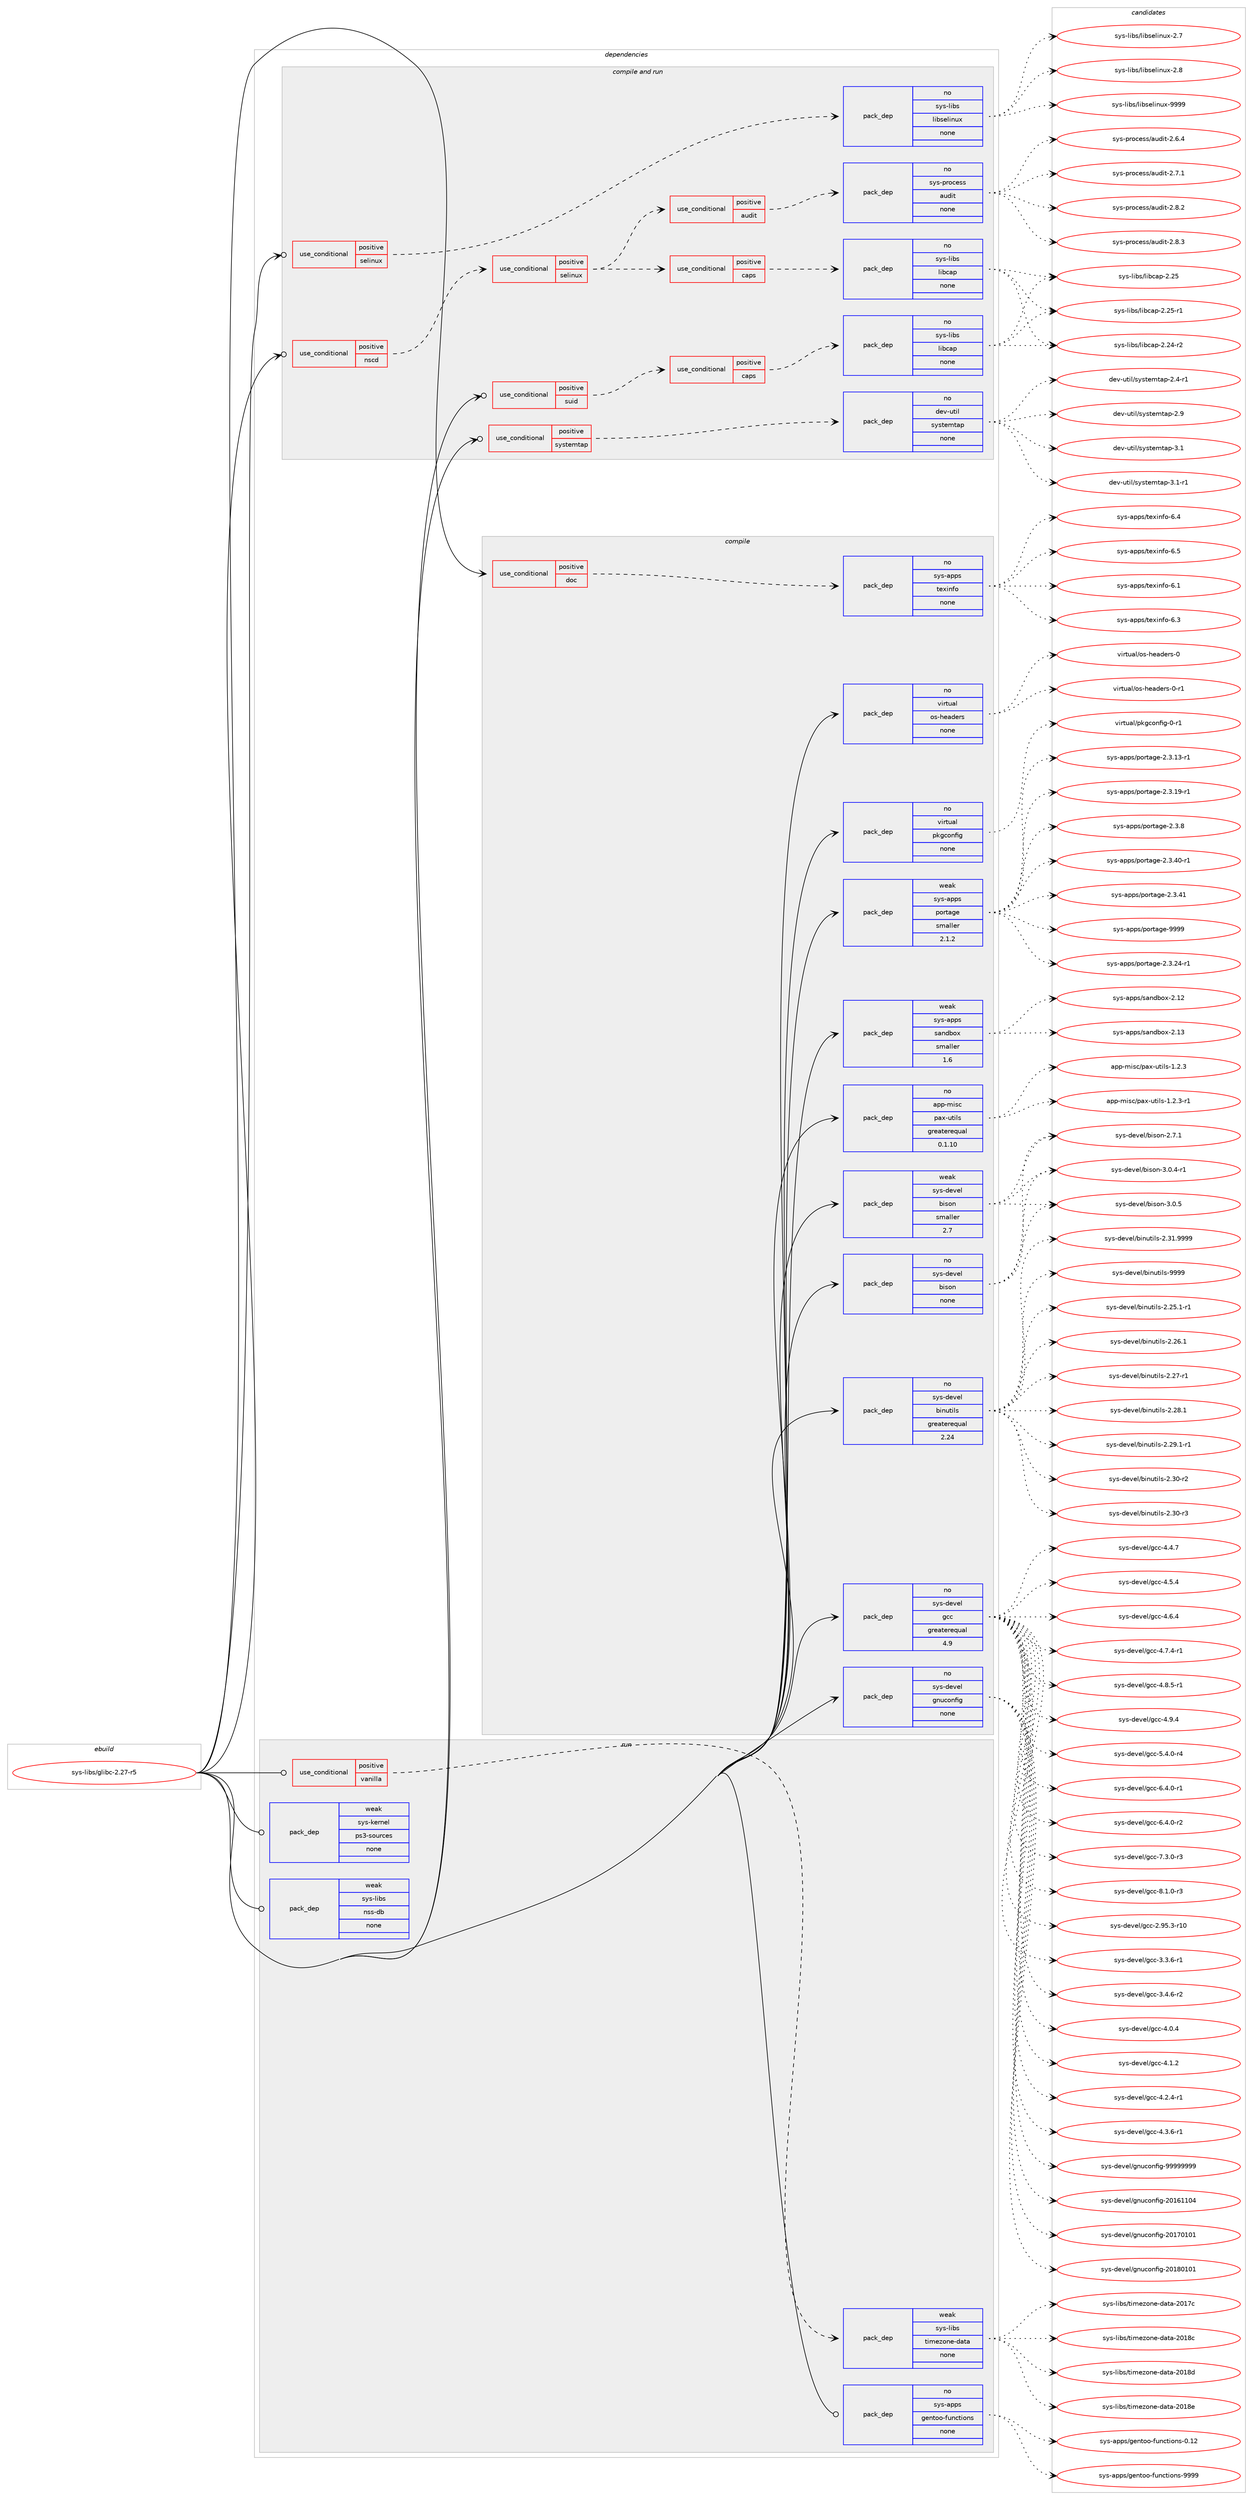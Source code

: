 digraph prolog {

# *************
# Graph options
# *************

newrank=true;
concentrate=true;
compound=true;
graph [rankdir=LR,fontname=Helvetica,fontsize=10,ranksep=1.5];#, ranksep=2.5, nodesep=0.2];
edge  [arrowhead=vee];
node  [fontname=Helvetica,fontsize=10];

# **********
# The ebuild
# **********

subgraph cluster_leftcol {
color=gray;
rank=same;
label=<<i>ebuild</i>>;
id [label="sys-libs/glibc-2.27-r5", color=red, width=4, href="../sys-libs/glibc-2.27-r5.svg"];
}

# ****************
# The dependencies
# ****************

subgraph cluster_midcol {
color=gray;
label=<<i>dependencies</i>>;
subgraph cluster_compile {
fillcolor="#eeeeee";
style=filled;
label=<<i>compile</i>>;
subgraph cond1683 {
dependency7952 [label=<<TABLE BORDER="0" CELLBORDER="1" CELLSPACING="0" CELLPADDING="4"><TR><TD ROWSPAN="3" CELLPADDING="10">use_conditional</TD></TR><TR><TD>positive</TD></TR><TR><TD>doc</TD></TR></TABLE>>, shape=none, color=red];
subgraph pack6179 {
dependency7953 [label=<<TABLE BORDER="0" CELLBORDER="1" CELLSPACING="0" CELLPADDING="4" WIDTH="220"><TR><TD ROWSPAN="6" CELLPADDING="30">pack_dep</TD></TR><TR><TD WIDTH="110">no</TD></TR><TR><TD>sys-apps</TD></TR><TR><TD>texinfo</TD></TR><TR><TD>none</TD></TR><TR><TD></TD></TR></TABLE>>, shape=none, color=blue];
}
dependency7952:e -> dependency7953:w [weight=20,style="dashed",arrowhead="vee"];
}
id:e -> dependency7952:w [weight=20,style="solid",arrowhead="vee"];
subgraph pack6180 {
dependency7954 [label=<<TABLE BORDER="0" CELLBORDER="1" CELLSPACING="0" CELLPADDING="4" WIDTH="220"><TR><TD ROWSPAN="6" CELLPADDING="30">pack_dep</TD></TR><TR><TD WIDTH="110">no</TD></TR><TR><TD>app-misc</TD></TR><TR><TD>pax-utils</TD></TR><TR><TD>greaterequal</TD></TR><TR><TD>0.1.10</TD></TR></TABLE>>, shape=none, color=blue];
}
id:e -> dependency7954:w [weight=20,style="solid",arrowhead="vee"];
subgraph pack6181 {
dependency7955 [label=<<TABLE BORDER="0" CELLBORDER="1" CELLSPACING="0" CELLPADDING="4" WIDTH="220"><TR><TD ROWSPAN="6" CELLPADDING="30">pack_dep</TD></TR><TR><TD WIDTH="110">no</TD></TR><TR><TD>sys-devel</TD></TR><TR><TD>binutils</TD></TR><TR><TD>greaterequal</TD></TR><TR><TD>2.24</TD></TR></TABLE>>, shape=none, color=blue];
}
id:e -> dependency7955:w [weight=20,style="solid",arrowhead="vee"];
subgraph pack6182 {
dependency7956 [label=<<TABLE BORDER="0" CELLBORDER="1" CELLSPACING="0" CELLPADDING="4" WIDTH="220"><TR><TD ROWSPAN="6" CELLPADDING="30">pack_dep</TD></TR><TR><TD WIDTH="110">no</TD></TR><TR><TD>sys-devel</TD></TR><TR><TD>bison</TD></TR><TR><TD>none</TD></TR><TR><TD></TD></TR></TABLE>>, shape=none, color=blue];
}
id:e -> dependency7956:w [weight=20,style="solid",arrowhead="vee"];
subgraph pack6183 {
dependency7957 [label=<<TABLE BORDER="0" CELLBORDER="1" CELLSPACING="0" CELLPADDING="4" WIDTH="220"><TR><TD ROWSPAN="6" CELLPADDING="30">pack_dep</TD></TR><TR><TD WIDTH="110">no</TD></TR><TR><TD>sys-devel</TD></TR><TR><TD>gcc</TD></TR><TR><TD>greaterequal</TD></TR><TR><TD>4.9</TD></TR></TABLE>>, shape=none, color=blue];
}
id:e -> dependency7957:w [weight=20,style="solid",arrowhead="vee"];
subgraph pack6184 {
dependency7958 [label=<<TABLE BORDER="0" CELLBORDER="1" CELLSPACING="0" CELLPADDING="4" WIDTH="220"><TR><TD ROWSPAN="6" CELLPADDING="30">pack_dep</TD></TR><TR><TD WIDTH="110">no</TD></TR><TR><TD>sys-devel</TD></TR><TR><TD>gnuconfig</TD></TR><TR><TD>none</TD></TR><TR><TD></TD></TR></TABLE>>, shape=none, color=blue];
}
id:e -> dependency7958:w [weight=20,style="solid",arrowhead="vee"];
subgraph pack6185 {
dependency7959 [label=<<TABLE BORDER="0" CELLBORDER="1" CELLSPACING="0" CELLPADDING="4" WIDTH="220"><TR><TD ROWSPAN="6" CELLPADDING="30">pack_dep</TD></TR><TR><TD WIDTH="110">no</TD></TR><TR><TD>virtual</TD></TR><TR><TD>os-headers</TD></TR><TR><TD>none</TD></TR><TR><TD></TD></TR></TABLE>>, shape=none, color=blue];
}
id:e -> dependency7959:w [weight=20,style="solid",arrowhead="vee"];
subgraph pack6186 {
dependency7960 [label=<<TABLE BORDER="0" CELLBORDER="1" CELLSPACING="0" CELLPADDING="4" WIDTH="220"><TR><TD ROWSPAN="6" CELLPADDING="30">pack_dep</TD></TR><TR><TD WIDTH="110">no</TD></TR><TR><TD>virtual</TD></TR><TR><TD>pkgconfig</TD></TR><TR><TD>none</TD></TR><TR><TD></TD></TR></TABLE>>, shape=none, color=blue];
}
id:e -> dependency7960:w [weight=20,style="solid",arrowhead="vee"];
subgraph pack6187 {
dependency7961 [label=<<TABLE BORDER="0" CELLBORDER="1" CELLSPACING="0" CELLPADDING="4" WIDTH="220"><TR><TD ROWSPAN="6" CELLPADDING="30">pack_dep</TD></TR><TR><TD WIDTH="110">weak</TD></TR><TR><TD>sys-apps</TD></TR><TR><TD>portage</TD></TR><TR><TD>smaller</TD></TR><TR><TD>2.1.2</TD></TR></TABLE>>, shape=none, color=blue];
}
id:e -> dependency7961:w [weight=20,style="solid",arrowhead="vee"];
subgraph pack6188 {
dependency7962 [label=<<TABLE BORDER="0" CELLBORDER="1" CELLSPACING="0" CELLPADDING="4" WIDTH="220"><TR><TD ROWSPAN="6" CELLPADDING="30">pack_dep</TD></TR><TR><TD WIDTH="110">weak</TD></TR><TR><TD>sys-apps</TD></TR><TR><TD>sandbox</TD></TR><TR><TD>smaller</TD></TR><TR><TD>1.6</TD></TR></TABLE>>, shape=none, color=blue];
}
id:e -> dependency7962:w [weight=20,style="solid",arrowhead="vee"];
subgraph pack6189 {
dependency7963 [label=<<TABLE BORDER="0" CELLBORDER="1" CELLSPACING="0" CELLPADDING="4" WIDTH="220"><TR><TD ROWSPAN="6" CELLPADDING="30">pack_dep</TD></TR><TR><TD WIDTH="110">weak</TD></TR><TR><TD>sys-devel</TD></TR><TR><TD>bison</TD></TR><TR><TD>smaller</TD></TR><TR><TD>2.7</TD></TR></TABLE>>, shape=none, color=blue];
}
id:e -> dependency7963:w [weight=20,style="solid",arrowhead="vee"];
}
subgraph cluster_compileandrun {
fillcolor="#eeeeee";
style=filled;
label=<<i>compile and run</i>>;
subgraph cond1684 {
dependency7964 [label=<<TABLE BORDER="0" CELLBORDER="1" CELLSPACING="0" CELLPADDING="4"><TR><TD ROWSPAN="3" CELLPADDING="10">use_conditional</TD></TR><TR><TD>positive</TD></TR><TR><TD>nscd</TD></TR></TABLE>>, shape=none, color=red];
subgraph cond1685 {
dependency7965 [label=<<TABLE BORDER="0" CELLBORDER="1" CELLSPACING="0" CELLPADDING="4"><TR><TD ROWSPAN="3" CELLPADDING="10">use_conditional</TD></TR><TR><TD>positive</TD></TR><TR><TD>selinux</TD></TR></TABLE>>, shape=none, color=red];
subgraph cond1686 {
dependency7966 [label=<<TABLE BORDER="0" CELLBORDER="1" CELLSPACING="0" CELLPADDING="4"><TR><TD ROWSPAN="3" CELLPADDING="10">use_conditional</TD></TR><TR><TD>positive</TD></TR><TR><TD>audit</TD></TR></TABLE>>, shape=none, color=red];
subgraph pack6190 {
dependency7967 [label=<<TABLE BORDER="0" CELLBORDER="1" CELLSPACING="0" CELLPADDING="4" WIDTH="220"><TR><TD ROWSPAN="6" CELLPADDING="30">pack_dep</TD></TR><TR><TD WIDTH="110">no</TD></TR><TR><TD>sys-process</TD></TR><TR><TD>audit</TD></TR><TR><TD>none</TD></TR><TR><TD></TD></TR></TABLE>>, shape=none, color=blue];
}
dependency7966:e -> dependency7967:w [weight=20,style="dashed",arrowhead="vee"];
}
dependency7965:e -> dependency7966:w [weight=20,style="dashed",arrowhead="vee"];
subgraph cond1687 {
dependency7968 [label=<<TABLE BORDER="0" CELLBORDER="1" CELLSPACING="0" CELLPADDING="4"><TR><TD ROWSPAN="3" CELLPADDING="10">use_conditional</TD></TR><TR><TD>positive</TD></TR><TR><TD>caps</TD></TR></TABLE>>, shape=none, color=red];
subgraph pack6191 {
dependency7969 [label=<<TABLE BORDER="0" CELLBORDER="1" CELLSPACING="0" CELLPADDING="4" WIDTH="220"><TR><TD ROWSPAN="6" CELLPADDING="30">pack_dep</TD></TR><TR><TD WIDTH="110">no</TD></TR><TR><TD>sys-libs</TD></TR><TR><TD>libcap</TD></TR><TR><TD>none</TD></TR><TR><TD></TD></TR></TABLE>>, shape=none, color=blue];
}
dependency7968:e -> dependency7969:w [weight=20,style="dashed",arrowhead="vee"];
}
dependency7965:e -> dependency7968:w [weight=20,style="dashed",arrowhead="vee"];
}
dependency7964:e -> dependency7965:w [weight=20,style="dashed",arrowhead="vee"];
}
id:e -> dependency7964:w [weight=20,style="solid",arrowhead="odotvee"];
subgraph cond1688 {
dependency7970 [label=<<TABLE BORDER="0" CELLBORDER="1" CELLSPACING="0" CELLPADDING="4"><TR><TD ROWSPAN="3" CELLPADDING="10">use_conditional</TD></TR><TR><TD>positive</TD></TR><TR><TD>selinux</TD></TR></TABLE>>, shape=none, color=red];
subgraph pack6192 {
dependency7971 [label=<<TABLE BORDER="0" CELLBORDER="1" CELLSPACING="0" CELLPADDING="4" WIDTH="220"><TR><TD ROWSPAN="6" CELLPADDING="30">pack_dep</TD></TR><TR><TD WIDTH="110">no</TD></TR><TR><TD>sys-libs</TD></TR><TR><TD>libselinux</TD></TR><TR><TD>none</TD></TR><TR><TD></TD></TR></TABLE>>, shape=none, color=blue];
}
dependency7970:e -> dependency7971:w [weight=20,style="dashed",arrowhead="vee"];
}
id:e -> dependency7970:w [weight=20,style="solid",arrowhead="odotvee"];
subgraph cond1689 {
dependency7972 [label=<<TABLE BORDER="0" CELLBORDER="1" CELLSPACING="0" CELLPADDING="4"><TR><TD ROWSPAN="3" CELLPADDING="10">use_conditional</TD></TR><TR><TD>positive</TD></TR><TR><TD>suid</TD></TR></TABLE>>, shape=none, color=red];
subgraph cond1690 {
dependency7973 [label=<<TABLE BORDER="0" CELLBORDER="1" CELLSPACING="0" CELLPADDING="4"><TR><TD ROWSPAN="3" CELLPADDING="10">use_conditional</TD></TR><TR><TD>positive</TD></TR><TR><TD>caps</TD></TR></TABLE>>, shape=none, color=red];
subgraph pack6193 {
dependency7974 [label=<<TABLE BORDER="0" CELLBORDER="1" CELLSPACING="0" CELLPADDING="4" WIDTH="220"><TR><TD ROWSPAN="6" CELLPADDING="30">pack_dep</TD></TR><TR><TD WIDTH="110">no</TD></TR><TR><TD>sys-libs</TD></TR><TR><TD>libcap</TD></TR><TR><TD>none</TD></TR><TR><TD></TD></TR></TABLE>>, shape=none, color=blue];
}
dependency7973:e -> dependency7974:w [weight=20,style="dashed",arrowhead="vee"];
}
dependency7972:e -> dependency7973:w [weight=20,style="dashed",arrowhead="vee"];
}
id:e -> dependency7972:w [weight=20,style="solid",arrowhead="odotvee"];
subgraph cond1691 {
dependency7975 [label=<<TABLE BORDER="0" CELLBORDER="1" CELLSPACING="0" CELLPADDING="4"><TR><TD ROWSPAN="3" CELLPADDING="10">use_conditional</TD></TR><TR><TD>positive</TD></TR><TR><TD>systemtap</TD></TR></TABLE>>, shape=none, color=red];
subgraph pack6194 {
dependency7976 [label=<<TABLE BORDER="0" CELLBORDER="1" CELLSPACING="0" CELLPADDING="4" WIDTH="220"><TR><TD ROWSPAN="6" CELLPADDING="30">pack_dep</TD></TR><TR><TD WIDTH="110">no</TD></TR><TR><TD>dev-util</TD></TR><TR><TD>systemtap</TD></TR><TR><TD>none</TD></TR><TR><TD></TD></TR></TABLE>>, shape=none, color=blue];
}
dependency7975:e -> dependency7976:w [weight=20,style="dashed",arrowhead="vee"];
}
id:e -> dependency7975:w [weight=20,style="solid",arrowhead="odotvee"];
}
subgraph cluster_run {
fillcolor="#eeeeee";
style=filled;
label=<<i>run</i>>;
subgraph cond1692 {
dependency7977 [label=<<TABLE BORDER="0" CELLBORDER="1" CELLSPACING="0" CELLPADDING="4"><TR><TD ROWSPAN="3" CELLPADDING="10">use_conditional</TD></TR><TR><TD>positive</TD></TR><TR><TD>vanilla</TD></TR></TABLE>>, shape=none, color=red];
subgraph pack6195 {
dependency7978 [label=<<TABLE BORDER="0" CELLBORDER="1" CELLSPACING="0" CELLPADDING="4" WIDTH="220"><TR><TD ROWSPAN="6" CELLPADDING="30">pack_dep</TD></TR><TR><TD WIDTH="110">weak</TD></TR><TR><TD>sys-libs</TD></TR><TR><TD>timezone-data</TD></TR><TR><TD>none</TD></TR><TR><TD></TD></TR></TABLE>>, shape=none, color=blue];
}
dependency7977:e -> dependency7978:w [weight=20,style="dashed",arrowhead="vee"];
}
id:e -> dependency7977:w [weight=20,style="solid",arrowhead="odot"];
subgraph pack6196 {
dependency7979 [label=<<TABLE BORDER="0" CELLBORDER="1" CELLSPACING="0" CELLPADDING="4" WIDTH="220"><TR><TD ROWSPAN="6" CELLPADDING="30">pack_dep</TD></TR><TR><TD WIDTH="110">no</TD></TR><TR><TD>sys-apps</TD></TR><TR><TD>gentoo-functions</TD></TR><TR><TD>none</TD></TR><TR><TD></TD></TR></TABLE>>, shape=none, color=blue];
}
id:e -> dependency7979:w [weight=20,style="solid",arrowhead="odot"];
subgraph pack6197 {
dependency7980 [label=<<TABLE BORDER="0" CELLBORDER="1" CELLSPACING="0" CELLPADDING="4" WIDTH="220"><TR><TD ROWSPAN="6" CELLPADDING="30">pack_dep</TD></TR><TR><TD WIDTH="110">weak</TD></TR><TR><TD>sys-kernel</TD></TR><TR><TD>ps3-sources</TD></TR><TR><TD>none</TD></TR><TR><TD></TD></TR></TABLE>>, shape=none, color=blue];
}
id:e -> dependency7980:w [weight=20,style="solid",arrowhead="odot"];
subgraph pack6198 {
dependency7981 [label=<<TABLE BORDER="0" CELLBORDER="1" CELLSPACING="0" CELLPADDING="4" WIDTH="220"><TR><TD ROWSPAN="6" CELLPADDING="30">pack_dep</TD></TR><TR><TD WIDTH="110">weak</TD></TR><TR><TD>sys-libs</TD></TR><TR><TD>nss-db</TD></TR><TR><TD>none</TD></TR><TR><TD></TD></TR></TABLE>>, shape=none, color=blue];
}
id:e -> dependency7981:w [weight=20,style="solid",arrowhead="odot"];
}
}

# **************
# The candidates
# **************

subgraph cluster_choices {
rank=same;
color=gray;
label=<<i>candidates</i>>;

subgraph choice6179 {
color=black;
nodesep=1;
choice11512111545971121121154711610112010511010211145544649 [label="sys-apps/texinfo-6.1", color=red, width=4,href="../sys-apps/texinfo-6.1.svg"];
choice11512111545971121121154711610112010511010211145544651 [label="sys-apps/texinfo-6.3", color=red, width=4,href="../sys-apps/texinfo-6.3.svg"];
choice11512111545971121121154711610112010511010211145544652 [label="sys-apps/texinfo-6.4", color=red, width=4,href="../sys-apps/texinfo-6.4.svg"];
choice11512111545971121121154711610112010511010211145544653 [label="sys-apps/texinfo-6.5", color=red, width=4,href="../sys-apps/texinfo-6.5.svg"];
dependency7953:e -> choice11512111545971121121154711610112010511010211145544649:w [style=dotted,weight="100"];
dependency7953:e -> choice11512111545971121121154711610112010511010211145544651:w [style=dotted,weight="100"];
dependency7953:e -> choice11512111545971121121154711610112010511010211145544652:w [style=dotted,weight="100"];
dependency7953:e -> choice11512111545971121121154711610112010511010211145544653:w [style=dotted,weight="100"];
}
subgraph choice6180 {
color=black;
nodesep=1;
choice971121124510910511599471129712045117116105108115454946504651 [label="app-misc/pax-utils-1.2.3", color=red, width=4,href="../app-misc/pax-utils-1.2.3.svg"];
choice9711211245109105115994711297120451171161051081154549465046514511449 [label="app-misc/pax-utils-1.2.3-r1", color=red, width=4,href="../app-misc/pax-utils-1.2.3-r1.svg"];
dependency7954:e -> choice971121124510910511599471129712045117116105108115454946504651:w [style=dotted,weight="100"];
dependency7954:e -> choice9711211245109105115994711297120451171161051081154549465046514511449:w [style=dotted,weight="100"];
}
subgraph choice6181 {
color=black;
nodesep=1;
choice115121115451001011181011084798105110117116105108115455046505346494511449 [label="sys-devel/binutils-2.25.1-r1", color=red, width=4,href="../sys-devel/binutils-2.25.1-r1.svg"];
choice11512111545100101118101108479810511011711610510811545504650544649 [label="sys-devel/binutils-2.26.1", color=red, width=4,href="../sys-devel/binutils-2.26.1.svg"];
choice11512111545100101118101108479810511011711610510811545504650554511449 [label="sys-devel/binutils-2.27-r1", color=red, width=4,href="../sys-devel/binutils-2.27-r1.svg"];
choice11512111545100101118101108479810511011711610510811545504650564649 [label="sys-devel/binutils-2.28.1", color=red, width=4,href="../sys-devel/binutils-2.28.1.svg"];
choice115121115451001011181011084798105110117116105108115455046505746494511449 [label="sys-devel/binutils-2.29.1-r1", color=red, width=4,href="../sys-devel/binutils-2.29.1-r1.svg"];
choice11512111545100101118101108479810511011711610510811545504651484511450 [label="sys-devel/binutils-2.30-r2", color=red, width=4,href="../sys-devel/binutils-2.30-r2.svg"];
choice11512111545100101118101108479810511011711610510811545504651484511451 [label="sys-devel/binutils-2.30-r3", color=red, width=4,href="../sys-devel/binutils-2.30-r3.svg"];
choice11512111545100101118101108479810511011711610510811545504651494657575757 [label="sys-devel/binutils-2.31.9999", color=red, width=4,href="../sys-devel/binutils-2.31.9999.svg"];
choice1151211154510010111810110847981051101171161051081154557575757 [label="sys-devel/binutils-9999", color=red, width=4,href="../sys-devel/binutils-9999.svg"];
dependency7955:e -> choice115121115451001011181011084798105110117116105108115455046505346494511449:w [style=dotted,weight="100"];
dependency7955:e -> choice11512111545100101118101108479810511011711610510811545504650544649:w [style=dotted,weight="100"];
dependency7955:e -> choice11512111545100101118101108479810511011711610510811545504650554511449:w [style=dotted,weight="100"];
dependency7955:e -> choice11512111545100101118101108479810511011711610510811545504650564649:w [style=dotted,weight="100"];
dependency7955:e -> choice115121115451001011181011084798105110117116105108115455046505746494511449:w [style=dotted,weight="100"];
dependency7955:e -> choice11512111545100101118101108479810511011711610510811545504651484511450:w [style=dotted,weight="100"];
dependency7955:e -> choice11512111545100101118101108479810511011711610510811545504651484511451:w [style=dotted,weight="100"];
dependency7955:e -> choice11512111545100101118101108479810511011711610510811545504651494657575757:w [style=dotted,weight="100"];
dependency7955:e -> choice1151211154510010111810110847981051101171161051081154557575757:w [style=dotted,weight="100"];
}
subgraph choice6182 {
color=black;
nodesep=1;
choice115121115451001011181011084798105115111110455046554649 [label="sys-devel/bison-2.7.1", color=red, width=4,href="../sys-devel/bison-2.7.1.svg"];
choice1151211154510010111810110847981051151111104551464846524511449 [label="sys-devel/bison-3.0.4-r1", color=red, width=4,href="../sys-devel/bison-3.0.4-r1.svg"];
choice115121115451001011181011084798105115111110455146484653 [label="sys-devel/bison-3.0.5", color=red, width=4,href="../sys-devel/bison-3.0.5.svg"];
dependency7956:e -> choice115121115451001011181011084798105115111110455046554649:w [style=dotted,weight="100"];
dependency7956:e -> choice1151211154510010111810110847981051151111104551464846524511449:w [style=dotted,weight="100"];
dependency7956:e -> choice115121115451001011181011084798105115111110455146484653:w [style=dotted,weight="100"];
}
subgraph choice6183 {
color=black;
nodesep=1;
choice1151211154510010111810110847103999945504657534651451144948 [label="sys-devel/gcc-2.95.3-r10", color=red, width=4,href="../sys-devel/gcc-2.95.3-r10.svg"];
choice115121115451001011181011084710399994551465146544511449 [label="sys-devel/gcc-3.3.6-r1", color=red, width=4,href="../sys-devel/gcc-3.3.6-r1.svg"];
choice115121115451001011181011084710399994551465246544511450 [label="sys-devel/gcc-3.4.6-r2", color=red, width=4,href="../sys-devel/gcc-3.4.6-r2.svg"];
choice11512111545100101118101108471039999455246484652 [label="sys-devel/gcc-4.0.4", color=red, width=4,href="../sys-devel/gcc-4.0.4.svg"];
choice11512111545100101118101108471039999455246494650 [label="sys-devel/gcc-4.1.2", color=red, width=4,href="../sys-devel/gcc-4.1.2.svg"];
choice115121115451001011181011084710399994552465046524511449 [label="sys-devel/gcc-4.2.4-r1", color=red, width=4,href="../sys-devel/gcc-4.2.4-r1.svg"];
choice115121115451001011181011084710399994552465146544511449 [label="sys-devel/gcc-4.3.6-r1", color=red, width=4,href="../sys-devel/gcc-4.3.6-r1.svg"];
choice11512111545100101118101108471039999455246524655 [label="sys-devel/gcc-4.4.7", color=red, width=4,href="../sys-devel/gcc-4.4.7.svg"];
choice11512111545100101118101108471039999455246534652 [label="sys-devel/gcc-4.5.4", color=red, width=4,href="../sys-devel/gcc-4.5.4.svg"];
choice11512111545100101118101108471039999455246544652 [label="sys-devel/gcc-4.6.4", color=red, width=4,href="../sys-devel/gcc-4.6.4.svg"];
choice115121115451001011181011084710399994552465546524511449 [label="sys-devel/gcc-4.7.4-r1", color=red, width=4,href="../sys-devel/gcc-4.7.4-r1.svg"];
choice115121115451001011181011084710399994552465646534511449 [label="sys-devel/gcc-4.8.5-r1", color=red, width=4,href="../sys-devel/gcc-4.8.5-r1.svg"];
choice11512111545100101118101108471039999455246574652 [label="sys-devel/gcc-4.9.4", color=red, width=4,href="../sys-devel/gcc-4.9.4.svg"];
choice115121115451001011181011084710399994553465246484511452 [label="sys-devel/gcc-5.4.0-r4", color=red, width=4,href="../sys-devel/gcc-5.4.0-r4.svg"];
choice115121115451001011181011084710399994554465246484511449 [label="sys-devel/gcc-6.4.0-r1", color=red, width=4,href="../sys-devel/gcc-6.4.0-r1.svg"];
choice115121115451001011181011084710399994554465246484511450 [label="sys-devel/gcc-6.4.0-r2", color=red, width=4,href="../sys-devel/gcc-6.4.0-r2.svg"];
choice115121115451001011181011084710399994555465146484511451 [label="sys-devel/gcc-7.3.0-r3", color=red, width=4,href="../sys-devel/gcc-7.3.0-r3.svg"];
choice115121115451001011181011084710399994556464946484511451 [label="sys-devel/gcc-8.1.0-r3", color=red, width=4,href="../sys-devel/gcc-8.1.0-r3.svg"];
dependency7957:e -> choice1151211154510010111810110847103999945504657534651451144948:w [style=dotted,weight="100"];
dependency7957:e -> choice115121115451001011181011084710399994551465146544511449:w [style=dotted,weight="100"];
dependency7957:e -> choice115121115451001011181011084710399994551465246544511450:w [style=dotted,weight="100"];
dependency7957:e -> choice11512111545100101118101108471039999455246484652:w [style=dotted,weight="100"];
dependency7957:e -> choice11512111545100101118101108471039999455246494650:w [style=dotted,weight="100"];
dependency7957:e -> choice115121115451001011181011084710399994552465046524511449:w [style=dotted,weight="100"];
dependency7957:e -> choice115121115451001011181011084710399994552465146544511449:w [style=dotted,weight="100"];
dependency7957:e -> choice11512111545100101118101108471039999455246524655:w [style=dotted,weight="100"];
dependency7957:e -> choice11512111545100101118101108471039999455246534652:w [style=dotted,weight="100"];
dependency7957:e -> choice11512111545100101118101108471039999455246544652:w [style=dotted,weight="100"];
dependency7957:e -> choice115121115451001011181011084710399994552465546524511449:w [style=dotted,weight="100"];
dependency7957:e -> choice115121115451001011181011084710399994552465646534511449:w [style=dotted,weight="100"];
dependency7957:e -> choice11512111545100101118101108471039999455246574652:w [style=dotted,weight="100"];
dependency7957:e -> choice115121115451001011181011084710399994553465246484511452:w [style=dotted,weight="100"];
dependency7957:e -> choice115121115451001011181011084710399994554465246484511449:w [style=dotted,weight="100"];
dependency7957:e -> choice115121115451001011181011084710399994554465246484511450:w [style=dotted,weight="100"];
dependency7957:e -> choice115121115451001011181011084710399994555465146484511451:w [style=dotted,weight="100"];
dependency7957:e -> choice115121115451001011181011084710399994556464946484511451:w [style=dotted,weight="100"];
}
subgraph choice6184 {
color=black;
nodesep=1;
choice115121115451001011181011084710311011799111110102105103455048495449494852 [label="sys-devel/gnuconfig-20161104", color=red, width=4,href="../sys-devel/gnuconfig-20161104.svg"];
choice115121115451001011181011084710311011799111110102105103455048495548494849 [label="sys-devel/gnuconfig-20170101", color=red, width=4,href="../sys-devel/gnuconfig-20170101.svg"];
choice115121115451001011181011084710311011799111110102105103455048495648494849 [label="sys-devel/gnuconfig-20180101", color=red, width=4,href="../sys-devel/gnuconfig-20180101.svg"];
choice115121115451001011181011084710311011799111110102105103455757575757575757 [label="sys-devel/gnuconfig-99999999", color=red, width=4,href="../sys-devel/gnuconfig-99999999.svg"];
dependency7958:e -> choice115121115451001011181011084710311011799111110102105103455048495449494852:w [style=dotted,weight="100"];
dependency7958:e -> choice115121115451001011181011084710311011799111110102105103455048495548494849:w [style=dotted,weight="100"];
dependency7958:e -> choice115121115451001011181011084710311011799111110102105103455048495648494849:w [style=dotted,weight="100"];
dependency7958:e -> choice115121115451001011181011084710311011799111110102105103455757575757575757:w [style=dotted,weight="100"];
}
subgraph choice6185 {
color=black;
nodesep=1;
choice118105114116117971084711111545104101971001011141154548 [label="virtual/os-headers-0", color=red, width=4,href="../virtual/os-headers-0.svg"];
choice1181051141161179710847111115451041019710010111411545484511449 [label="virtual/os-headers-0-r1", color=red, width=4,href="../virtual/os-headers-0-r1.svg"];
dependency7959:e -> choice118105114116117971084711111545104101971001011141154548:w [style=dotted,weight="100"];
dependency7959:e -> choice1181051141161179710847111115451041019710010111411545484511449:w [style=dotted,weight="100"];
}
subgraph choice6186 {
color=black;
nodesep=1;
choice11810511411611797108471121071039911111010210510345484511449 [label="virtual/pkgconfig-0-r1", color=red, width=4,href="../virtual/pkgconfig-0-r1.svg"];
dependency7960:e -> choice11810511411611797108471121071039911111010210510345484511449:w [style=dotted,weight="100"];
}
subgraph choice6187 {
color=black;
nodesep=1;
choice11512111545971121121154711211111411697103101455046514649514511449 [label="sys-apps/portage-2.3.13-r1", color=red, width=4,href="../sys-apps/portage-2.3.13-r1.svg"];
choice11512111545971121121154711211111411697103101455046514649574511449 [label="sys-apps/portage-2.3.19-r1", color=red, width=4,href="../sys-apps/portage-2.3.19-r1.svg"];
choice11512111545971121121154711211111411697103101455046514650524511449 [label="sys-apps/portage-2.3.24-r1", color=red, width=4,href="../sys-apps/portage-2.3.24-r1.svg"];
choice11512111545971121121154711211111411697103101455046514652484511449 [label="sys-apps/portage-2.3.40-r1", color=red, width=4,href="../sys-apps/portage-2.3.40-r1.svg"];
choice1151211154597112112115471121111141169710310145504651465249 [label="sys-apps/portage-2.3.41", color=red, width=4,href="../sys-apps/portage-2.3.41.svg"];
choice11512111545971121121154711211111411697103101455046514656 [label="sys-apps/portage-2.3.8", color=red, width=4,href="../sys-apps/portage-2.3.8.svg"];
choice115121115459711211211547112111114116971031014557575757 [label="sys-apps/portage-9999", color=red, width=4,href="../sys-apps/portage-9999.svg"];
dependency7961:e -> choice11512111545971121121154711211111411697103101455046514649514511449:w [style=dotted,weight="100"];
dependency7961:e -> choice11512111545971121121154711211111411697103101455046514649574511449:w [style=dotted,weight="100"];
dependency7961:e -> choice11512111545971121121154711211111411697103101455046514650524511449:w [style=dotted,weight="100"];
dependency7961:e -> choice11512111545971121121154711211111411697103101455046514652484511449:w [style=dotted,weight="100"];
dependency7961:e -> choice1151211154597112112115471121111141169710310145504651465249:w [style=dotted,weight="100"];
dependency7961:e -> choice11512111545971121121154711211111411697103101455046514656:w [style=dotted,weight="100"];
dependency7961:e -> choice115121115459711211211547112111114116971031014557575757:w [style=dotted,weight="100"];
}
subgraph choice6188 {
color=black;
nodesep=1;
choice11512111545971121121154711597110100981111204550464950 [label="sys-apps/sandbox-2.12", color=red, width=4,href="../sys-apps/sandbox-2.12.svg"];
choice11512111545971121121154711597110100981111204550464951 [label="sys-apps/sandbox-2.13", color=red, width=4,href="../sys-apps/sandbox-2.13.svg"];
dependency7962:e -> choice11512111545971121121154711597110100981111204550464950:w [style=dotted,weight="100"];
dependency7962:e -> choice11512111545971121121154711597110100981111204550464951:w [style=dotted,weight="100"];
}
subgraph choice6189 {
color=black;
nodesep=1;
choice115121115451001011181011084798105115111110455046554649 [label="sys-devel/bison-2.7.1", color=red, width=4,href="../sys-devel/bison-2.7.1.svg"];
choice1151211154510010111810110847981051151111104551464846524511449 [label="sys-devel/bison-3.0.4-r1", color=red, width=4,href="../sys-devel/bison-3.0.4-r1.svg"];
choice115121115451001011181011084798105115111110455146484653 [label="sys-devel/bison-3.0.5", color=red, width=4,href="../sys-devel/bison-3.0.5.svg"];
dependency7963:e -> choice115121115451001011181011084798105115111110455046554649:w [style=dotted,weight="100"];
dependency7963:e -> choice1151211154510010111810110847981051151111104551464846524511449:w [style=dotted,weight="100"];
dependency7963:e -> choice115121115451001011181011084798105115111110455146484653:w [style=dotted,weight="100"];
}
subgraph choice6190 {
color=black;
nodesep=1;
choice11512111545112114111991011151154797117100105116455046544652 [label="sys-process/audit-2.6.4", color=red, width=4,href="../sys-process/audit-2.6.4.svg"];
choice11512111545112114111991011151154797117100105116455046554649 [label="sys-process/audit-2.7.1", color=red, width=4,href="../sys-process/audit-2.7.1.svg"];
choice11512111545112114111991011151154797117100105116455046564650 [label="sys-process/audit-2.8.2", color=red, width=4,href="../sys-process/audit-2.8.2.svg"];
choice11512111545112114111991011151154797117100105116455046564651 [label="sys-process/audit-2.8.3", color=red, width=4,href="../sys-process/audit-2.8.3.svg"];
dependency7967:e -> choice11512111545112114111991011151154797117100105116455046544652:w [style=dotted,weight="100"];
dependency7967:e -> choice11512111545112114111991011151154797117100105116455046554649:w [style=dotted,weight="100"];
dependency7967:e -> choice11512111545112114111991011151154797117100105116455046564650:w [style=dotted,weight="100"];
dependency7967:e -> choice11512111545112114111991011151154797117100105116455046564651:w [style=dotted,weight="100"];
}
subgraph choice6191 {
color=black;
nodesep=1;
choice11512111545108105981154710810598999711245504650524511450 [label="sys-libs/libcap-2.24-r2", color=red, width=4,href="../sys-libs/libcap-2.24-r2.svg"];
choice1151211154510810598115471081059899971124550465053 [label="sys-libs/libcap-2.25", color=red, width=4,href="../sys-libs/libcap-2.25.svg"];
choice11512111545108105981154710810598999711245504650534511449 [label="sys-libs/libcap-2.25-r1", color=red, width=4,href="../sys-libs/libcap-2.25-r1.svg"];
dependency7969:e -> choice11512111545108105981154710810598999711245504650524511450:w [style=dotted,weight="100"];
dependency7969:e -> choice1151211154510810598115471081059899971124550465053:w [style=dotted,weight="100"];
dependency7969:e -> choice11512111545108105981154710810598999711245504650534511449:w [style=dotted,weight="100"];
}
subgraph choice6192 {
color=black;
nodesep=1;
choice1151211154510810598115471081059811510110810511011712045504655 [label="sys-libs/libselinux-2.7", color=red, width=4,href="../sys-libs/libselinux-2.7.svg"];
choice1151211154510810598115471081059811510110810511011712045504656 [label="sys-libs/libselinux-2.8", color=red, width=4,href="../sys-libs/libselinux-2.8.svg"];
choice115121115451081059811547108105981151011081051101171204557575757 [label="sys-libs/libselinux-9999", color=red, width=4,href="../sys-libs/libselinux-9999.svg"];
dependency7971:e -> choice1151211154510810598115471081059811510110810511011712045504655:w [style=dotted,weight="100"];
dependency7971:e -> choice1151211154510810598115471081059811510110810511011712045504656:w [style=dotted,weight="100"];
dependency7971:e -> choice115121115451081059811547108105981151011081051101171204557575757:w [style=dotted,weight="100"];
}
subgraph choice6193 {
color=black;
nodesep=1;
choice11512111545108105981154710810598999711245504650524511450 [label="sys-libs/libcap-2.24-r2", color=red, width=4,href="../sys-libs/libcap-2.24-r2.svg"];
choice1151211154510810598115471081059899971124550465053 [label="sys-libs/libcap-2.25", color=red, width=4,href="../sys-libs/libcap-2.25.svg"];
choice11512111545108105981154710810598999711245504650534511449 [label="sys-libs/libcap-2.25-r1", color=red, width=4,href="../sys-libs/libcap-2.25-r1.svg"];
dependency7974:e -> choice11512111545108105981154710810598999711245504650524511450:w [style=dotted,weight="100"];
dependency7974:e -> choice1151211154510810598115471081059899971124550465053:w [style=dotted,weight="100"];
dependency7974:e -> choice11512111545108105981154710810598999711245504650534511449:w [style=dotted,weight="100"];
}
subgraph choice6194 {
color=black;
nodesep=1;
choice100101118451171161051084711512111511610110911697112455046524511449 [label="dev-util/systemtap-2.4-r1", color=red, width=4,href="../dev-util/systemtap-2.4-r1.svg"];
choice10010111845117116105108471151211151161011091169711245504657 [label="dev-util/systemtap-2.9", color=red, width=4,href="../dev-util/systemtap-2.9.svg"];
choice10010111845117116105108471151211151161011091169711245514649 [label="dev-util/systemtap-3.1", color=red, width=4,href="../dev-util/systemtap-3.1.svg"];
choice100101118451171161051084711512111511610110911697112455146494511449 [label="dev-util/systemtap-3.1-r1", color=red, width=4,href="../dev-util/systemtap-3.1-r1.svg"];
dependency7976:e -> choice100101118451171161051084711512111511610110911697112455046524511449:w [style=dotted,weight="100"];
dependency7976:e -> choice10010111845117116105108471151211151161011091169711245504657:w [style=dotted,weight="100"];
dependency7976:e -> choice10010111845117116105108471151211151161011091169711245514649:w [style=dotted,weight="100"];
dependency7976:e -> choice100101118451171161051084711512111511610110911697112455146494511449:w [style=dotted,weight="100"];
}
subgraph choice6195 {
color=black;
nodesep=1;
choice115121115451081059811547116105109101122111110101451009711697455048495599 [label="sys-libs/timezone-data-2017c", color=red, width=4,href="../sys-libs/timezone-data-2017c.svg"];
choice115121115451081059811547116105109101122111110101451009711697455048495699 [label="sys-libs/timezone-data-2018c", color=red, width=4,href="../sys-libs/timezone-data-2018c.svg"];
choice1151211154510810598115471161051091011221111101014510097116974550484956100 [label="sys-libs/timezone-data-2018d", color=red, width=4,href="../sys-libs/timezone-data-2018d.svg"];
choice1151211154510810598115471161051091011221111101014510097116974550484956101 [label="sys-libs/timezone-data-2018e", color=red, width=4,href="../sys-libs/timezone-data-2018e.svg"];
dependency7978:e -> choice115121115451081059811547116105109101122111110101451009711697455048495599:w [style=dotted,weight="100"];
dependency7978:e -> choice115121115451081059811547116105109101122111110101451009711697455048495699:w [style=dotted,weight="100"];
dependency7978:e -> choice1151211154510810598115471161051091011221111101014510097116974550484956100:w [style=dotted,weight="100"];
dependency7978:e -> choice1151211154510810598115471161051091011221111101014510097116974550484956101:w [style=dotted,weight="100"];
}
subgraph choice6196 {
color=black;
nodesep=1;
choice11512111545971121121154710310111011611111145102117110991161051111101154548464950 [label="sys-apps/gentoo-functions-0.12", color=red, width=4,href="../sys-apps/gentoo-functions-0.12.svg"];
choice11512111545971121121154710310111011611111145102117110991161051111101154557575757 [label="sys-apps/gentoo-functions-9999", color=red, width=4,href="../sys-apps/gentoo-functions-9999.svg"];
dependency7979:e -> choice11512111545971121121154710310111011611111145102117110991161051111101154548464950:w [style=dotted,weight="100"];
dependency7979:e -> choice11512111545971121121154710310111011611111145102117110991161051111101154557575757:w [style=dotted,weight="100"];
}
subgraph choice6197 {
color=black;
nodesep=1;
}
subgraph choice6198 {
color=black;
nodesep=1;
}
}

}

